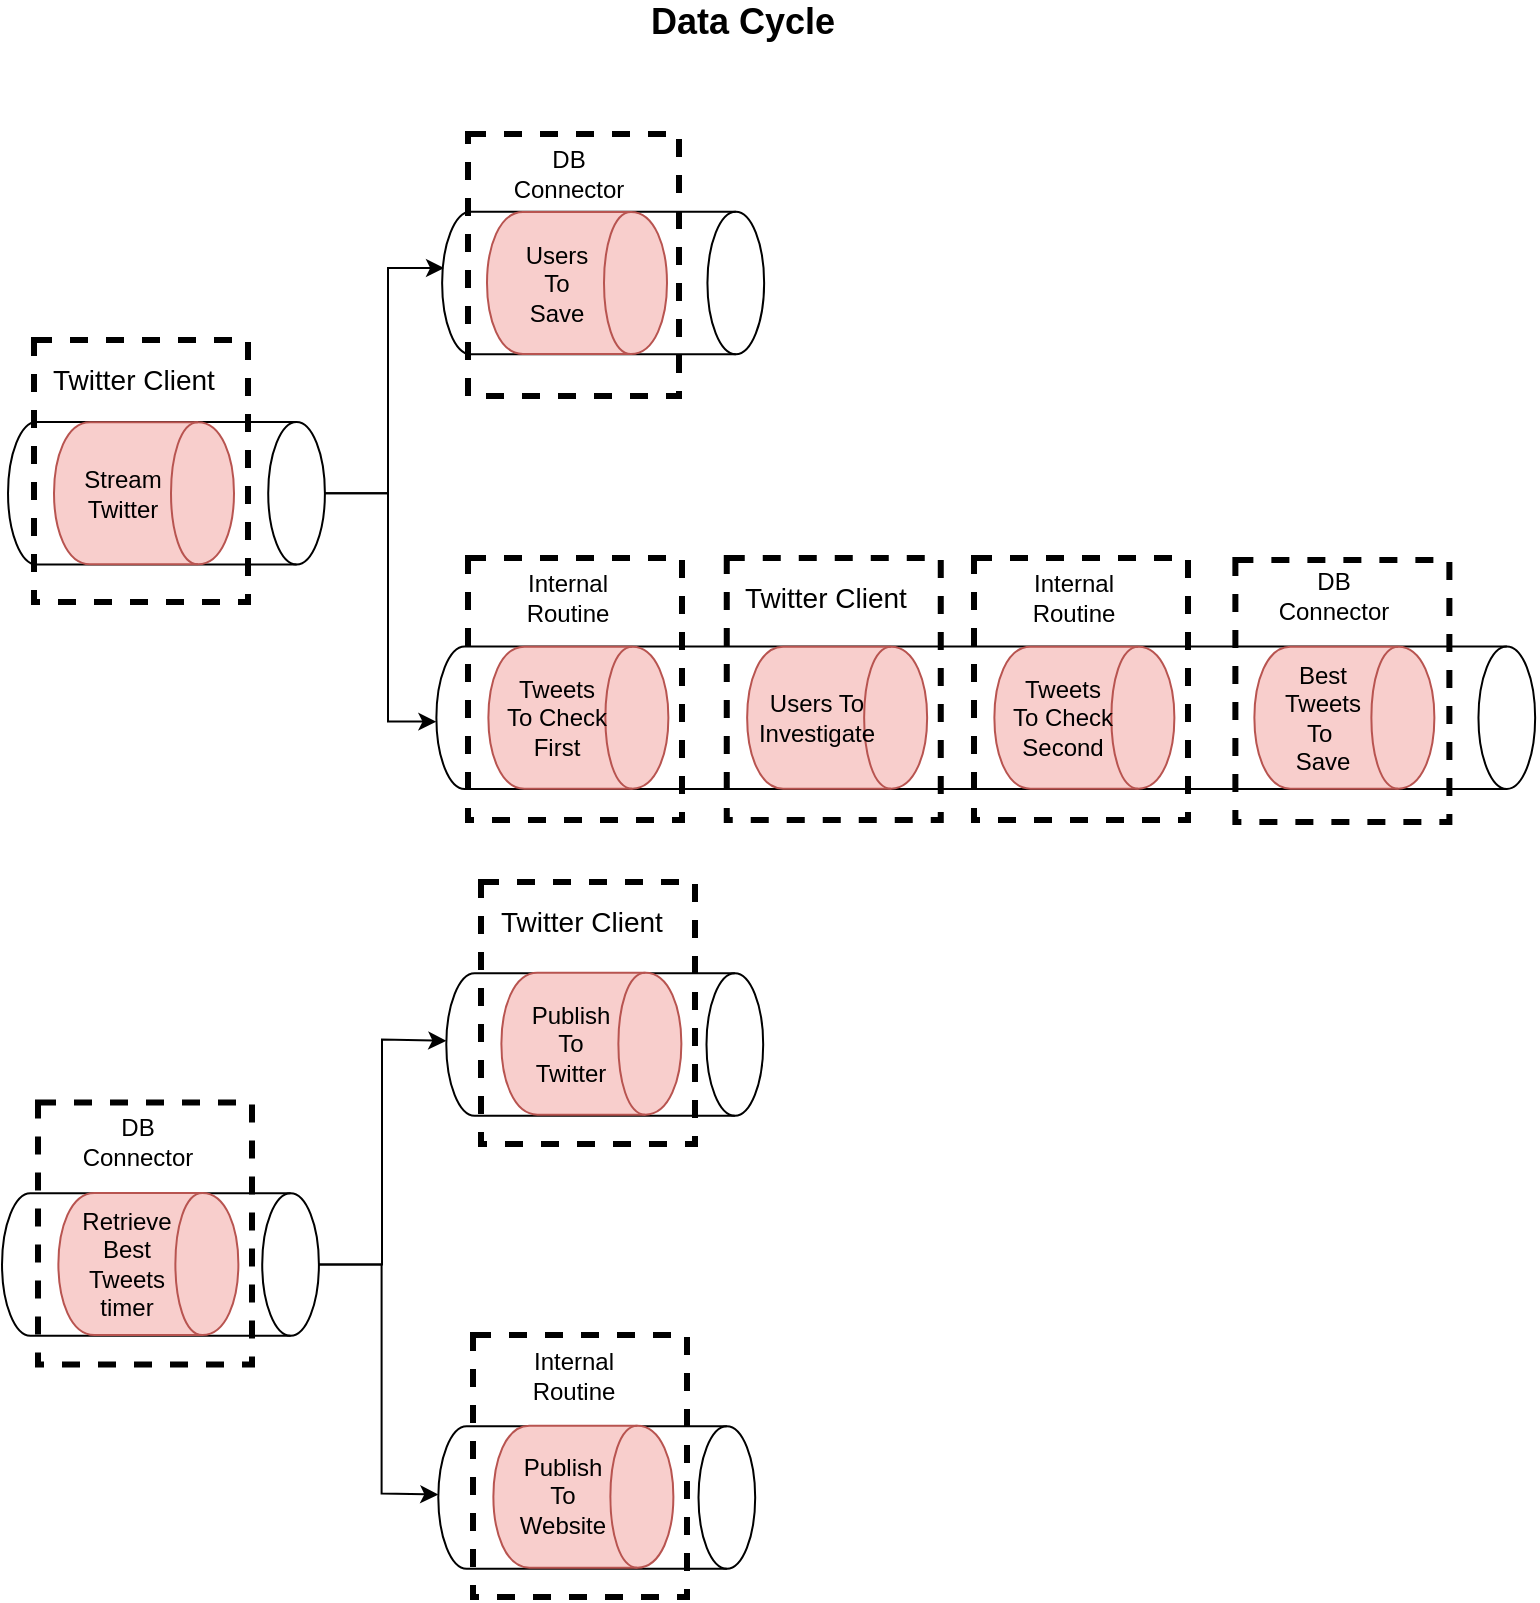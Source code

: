 <mxfile version="13.6.5" type="device"><diagram id="5jwYf7g-uYNUdPxT6oFx" name="Page-1"><mxGraphModel dx="931" dy="529" grid="1" gridSize="10" guides="1" tooltips="1" connect="1" arrows="1" fold="1" page="1" pageScale="1" pageWidth="850" pageHeight="1100" math="0" shadow="0"><root><mxCell id="0"/><mxCell id="1" parent="0"/><mxCell id="2N1LofwMysvJKHvnCial-11" value="" style="shape=cylinder2;whiteSpace=wrap;html=1;boundedLbl=1;backgroundOutline=1;size=14.172;rotation=90;" vertex="1" parent="1"><mxGeometry x="511.26" y="220.13" width="71.25" height="549.38" as="geometry"/></mxCell><mxCell id="2N1LofwMysvJKHvnCial-44" value="" style="rounded=0;whiteSpace=wrap;html=1;dashed=1;fillColor=none;strokeWidth=3;" vertex="1" parent="1"><mxGeometry x="541" y="415" width="107" height="131" as="geometry"/></mxCell><mxCell id="2N1LofwMysvJKHvnCial-21" value="" style="group" vertex="1" connectable="0" parent="1"><mxGeometry x="288" y="415" width="107" height="131" as="geometry"/></mxCell><mxCell id="2N1LofwMysvJKHvnCial-22" value="" style="rounded=0;whiteSpace=wrap;html=1;dashed=1;fillColor=none;strokeWidth=3;" vertex="1" parent="2N1LofwMysvJKHvnCial-21"><mxGeometry width="107" height="131" as="geometry"/></mxCell><mxCell id="2N1LofwMysvJKHvnCial-23" value="&lt;div&gt;Internal&lt;/div&gt;&lt;div&gt;Routine&lt;br&gt;&lt;/div&gt;" style="text;html=1;strokeColor=none;fillColor=none;align=center;verticalAlign=middle;whiteSpace=wrap;rounded=0;" vertex="1" parent="2N1LofwMysvJKHvnCial-21"><mxGeometry x="5" y="10" width="90" height="20" as="geometry"/></mxCell><mxCell id="2N1LofwMysvJKHvnCial-8" value="" style="shape=cylinder2;whiteSpace=wrap;html=1;boundedLbl=1;backgroundOutline=1;size=14.172;rotation=90;" vertex="1" parent="1"><mxGeometry x="319.94" y="197" width="71.25" height="161" as="geometry"/></mxCell><mxCell id="2N1LofwMysvJKHvnCial-16" value="" style="group" vertex="1" connectable="0" parent="1"><mxGeometry x="288" y="212" width="105.5" height="131" as="geometry"/></mxCell><mxCell id="2N1LofwMysvJKHvnCial-14" value="" style="rounded=0;whiteSpace=wrap;html=1;dashed=1;fillColor=none;strokeWidth=3;" vertex="1" parent="2N1LofwMysvJKHvnCial-16"><mxGeometry y="-9" width="105.5" height="131" as="geometry"/></mxCell><mxCell id="2N1LofwMysvJKHvnCial-15" value="&lt;div&gt;DB&lt;/div&gt;&lt;div&gt;Connector&lt;br&gt;&lt;/div&gt;" style="text;html=1;strokeColor=none;fillColor=none;align=center;verticalAlign=middle;whiteSpace=wrap;rounded=0;" vertex="1" parent="2N1LofwMysvJKHvnCial-16"><mxGeometry x="5.916" y="1" width="88.738" height="20" as="geometry"/></mxCell><mxCell id="2N1LofwMysvJKHvnCial-10" value="" style="edgeStyle=orthogonalEdgeStyle;rounded=0;orthogonalLoop=1;jettySize=auto;html=1;entryX=0.395;entryY=0.994;entryDx=0;entryDy=0;entryPerimeter=0;" edge="1" parent="1" source="2N1LofwMysvJKHvnCial-4" target="2N1LofwMysvJKHvnCial-8"><mxGeometry relative="1" as="geometry"><Array as="points"><mxPoint x="248" y="383"/><mxPoint x="248" y="270"/></Array></mxGeometry></mxCell><mxCell id="2N1LofwMysvJKHvnCial-28" style="edgeStyle=orthogonalEdgeStyle;rounded=0;orthogonalLoop=1;jettySize=auto;html=1;entryX=0.528;entryY=1;entryDx=0;entryDy=0;entryPerimeter=0;" edge="1" parent="1" source="2N1LofwMysvJKHvnCial-4" target="2N1LofwMysvJKHvnCial-11"><mxGeometry relative="1" as="geometry"><Array as="points"><mxPoint x="248" y="383"/><mxPoint x="248" y="497"/></Array></mxGeometry></mxCell><mxCell id="2N1LofwMysvJKHvnCial-4" value="" style="shape=cylinder2;whiteSpace=wrap;html=1;boundedLbl=1;backgroundOutline=1;size=14.172;rotation=90;" vertex="1" parent="1"><mxGeometry x="101.61" y="303.4" width="71.25" height="158.44" as="geometry"/></mxCell><mxCell id="2N1LofwMysvJKHvnCial-1" value="" style="rounded=0;whiteSpace=wrap;html=1;dashed=1;fillColor=none;strokeWidth=3;" vertex="1" parent="1"><mxGeometry x="71" y="306" width="107" height="131" as="geometry"/></mxCell><mxCell id="OQ0SmV5X14LkfV_zuxIc-90" value="&lt;font style=&quot;font-size: 18px&quot;&gt;&lt;b&gt;Data Cycle&lt;/b&gt;&lt;/font&gt;" style="text;html=1;strokeColor=none;fillColor=none;align=center;verticalAlign=middle;whiteSpace=wrap;rounded=0;dashed=1;" parent="1" vertex="1"><mxGeometry x="368" y="137" width="115" height="20" as="geometry"/></mxCell><mxCell id="2N1LofwMysvJKHvnCial-2" value="&lt;font style=&quot;font-size: 14px&quot;&gt;Twitter Client&lt;/font&gt;" style="text;html=1;strokeColor=none;fillColor=none;align=center;verticalAlign=middle;whiteSpace=wrap;rounded=0;" vertex="1" parent="1"><mxGeometry x="76" y="316" width="90" height="20" as="geometry"/></mxCell><mxCell id="2N1LofwMysvJKHvnCial-6" value="&lt;div&gt;Stream&lt;/div&gt;&lt;div&gt;Twitter&lt;/div&gt;" style="shape=cylinder;whiteSpace=wrap;html=1;boundedLbl=1;backgroundOutline=1;direction=south;fillColor=#f8cecc;strokeColor=#b85450;" vertex="1" parent="1"><mxGeometry x="81" y="347.13" width="90" height="71" as="geometry"/></mxCell><mxCell id="2N1LofwMysvJKHvnCial-13" value="&lt;div&gt;Users&lt;/div&gt;&lt;div&gt;To&lt;/div&gt;&lt;div&gt;Save&lt;br&gt;&lt;/div&gt;" style="shape=cylinder;whiteSpace=wrap;html=1;boundedLbl=1;backgroundOutline=1;direction=south;fillColor=#f8cecc;strokeColor=#b85450;" vertex="1" parent="1"><mxGeometry x="297.5" y="242" width="90" height="71" as="geometry"/></mxCell><mxCell id="2N1LofwMysvJKHvnCial-20" value="&lt;div&gt;Tweets&lt;br&gt;&lt;/div&gt;&lt;div&gt;To Check&lt;/div&gt;&lt;div&gt;First&lt;br&gt;&lt;/div&gt;" style="shape=cylinder;whiteSpace=wrap;html=1;boundedLbl=1;backgroundOutline=1;direction=south;fillColor=#f8cecc;strokeColor=#b85450;" vertex="1" parent="1"><mxGeometry x="298.19" y="459.32" width="90" height="71" as="geometry"/></mxCell><mxCell id="2N1LofwMysvJKHvnCial-24" value="" style="group" vertex="1" connectable="0" parent="1"><mxGeometry x="417.38" y="415" width="107" height="131" as="geometry"/></mxCell><mxCell id="2N1LofwMysvJKHvnCial-25" value="" style="rounded=0;whiteSpace=wrap;html=1;dashed=1;fillColor=none;strokeWidth=3;" vertex="1" parent="2N1LofwMysvJKHvnCial-24"><mxGeometry width="107" height="131" as="geometry"/></mxCell><mxCell id="2N1LofwMysvJKHvnCial-26" value="&lt;font style=&quot;font-size: 14px&quot;&gt;Twitter Client&lt;/font&gt;" style="text;html=1;strokeColor=none;fillColor=none;align=center;verticalAlign=middle;whiteSpace=wrap;rounded=0;" vertex="1" parent="2N1LofwMysvJKHvnCial-24"><mxGeometry x="5" y="10" width="90" height="20" as="geometry"/></mxCell><mxCell id="2N1LofwMysvJKHvnCial-27" value="&lt;div&gt;Users To&lt;br&gt;&lt;/div&gt;&lt;div&gt;Investigate&lt;/div&gt;" style="shape=cylinder;whiteSpace=wrap;html=1;boundedLbl=1;backgroundOutline=1;direction=south;fillColor=#f8cecc;strokeColor=#b85450;" vertex="1" parent="1"><mxGeometry x="427.57" y="459.32" width="90" height="71" as="geometry"/></mxCell><mxCell id="2N1LofwMysvJKHvnCial-32" value="&lt;div&gt;Tweets&lt;/div&gt;&lt;div&gt;To Check&lt;/div&gt;&lt;div&gt;Second&lt;br&gt;&lt;/div&gt;" style="shape=cylinder;whiteSpace=wrap;html=1;boundedLbl=1;backgroundOutline=1;direction=south;fillColor=#f8cecc;strokeColor=#b85450;" vertex="1" parent="1"><mxGeometry x="551.19" y="459.32" width="90" height="71" as="geometry"/></mxCell><mxCell id="2N1LofwMysvJKHvnCial-45" value="&lt;div&gt;Internal&lt;/div&gt;&lt;div&gt;Routine&lt;br&gt;&lt;/div&gt;" style="text;html=1;strokeColor=none;fillColor=none;align=center;verticalAlign=middle;whiteSpace=wrap;rounded=0;" vertex="1" parent="1"><mxGeometry x="546" y="425" width="90" height="20" as="geometry"/></mxCell><mxCell id="2N1LofwMysvJKHvnCial-59" value="" style="rounded=0;whiteSpace=wrap;html=1;dashed=1;fillColor=none;strokeWidth=3;" vertex="1" parent="1"><mxGeometry x="671.69" y="416" width="107" height="131" as="geometry"/></mxCell><mxCell id="2N1LofwMysvJKHvnCial-60" value="&lt;div&gt;DB&lt;/div&gt;&lt;div&gt;Connector&lt;br&gt;&lt;/div&gt;" style="text;html=1;strokeColor=none;fillColor=none;align=center;verticalAlign=middle;whiteSpace=wrap;rounded=0;" vertex="1" parent="1"><mxGeometry x="676" y="424" width="90" height="20" as="geometry"/></mxCell><mxCell id="2N1LofwMysvJKHvnCial-61" value="&lt;div&gt;Best&lt;/div&gt;&lt;div&gt;Tweets&lt;/div&gt;&lt;div&gt;To&amp;nbsp;&lt;/div&gt;&lt;div&gt;Save&lt;br&gt;&lt;/div&gt;" style="shape=cylinder;whiteSpace=wrap;html=1;boundedLbl=1;backgroundOutline=1;direction=south;fillColor=#f8cecc;strokeColor=#b85450;" vertex="1" parent="1"><mxGeometry x="681.19" y="459.32" width="90" height="71" as="geometry"/></mxCell><mxCell id="2N1LofwMysvJKHvnCial-68" value="" style="edgeStyle=orthogonalEdgeStyle;rounded=0;orthogonalLoop=1;jettySize=auto;html=1;" edge="1" parent="1" source="2N1LofwMysvJKHvnCial-70" target="2N1LofwMysvJKHvnCial-73"><mxGeometry relative="1" as="geometry"><mxPoint x="273.031" y="655.699" as="targetPoint"/><Array as="points"><mxPoint x="245" y="768.68"/><mxPoint x="245" y="655.68"/></Array></mxGeometry></mxCell><mxCell id="2N1LofwMysvJKHvnCial-69" style="edgeStyle=orthogonalEdgeStyle;rounded=0;orthogonalLoop=1;jettySize=auto;html=1;" edge="1" parent="1" source="2N1LofwMysvJKHvnCial-70" target="2N1LofwMysvJKHvnCial-74"><mxGeometry relative="1" as="geometry"><mxPoint x="269.195" y="882.495" as="targetPoint"/><Array as="points"><mxPoint x="244.81" y="768.75"/><mxPoint x="244.81" y="882.75"/></Array></mxGeometry></mxCell><mxCell id="2N1LofwMysvJKHvnCial-70" value="" style="shape=cylinder2;whiteSpace=wrap;html=1;boundedLbl=1;backgroundOutline=1;size=14.172;rotation=90;" vertex="1" parent="1"><mxGeometry x="98.61" y="689.08" width="71.25" height="158.44" as="geometry"/></mxCell><mxCell id="2N1LofwMysvJKHvnCial-65" value="" style="rounded=0;whiteSpace=wrap;html=1;dashed=1;fillColor=none;strokeWidth=3;" vertex="1" parent="1"><mxGeometry x="73" y="687.19" width="107" height="131" as="geometry"/></mxCell><mxCell id="2N1LofwMysvJKHvnCial-66" value="&lt;div&gt;DB&lt;/div&gt;&lt;div&gt;Connector&lt;br&gt;&lt;/div&gt;" style="text;html=1;strokeColor=none;fillColor=none;align=center;verticalAlign=middle;whiteSpace=wrap;rounded=0;" vertex="1" parent="1"><mxGeometry x="78" y="697.19" width="90" height="20" as="geometry"/></mxCell><mxCell id="2N1LofwMysvJKHvnCial-67" value="&lt;div&gt;Retrieve &lt;br&gt;&lt;/div&gt;&lt;div&gt;Best&lt;/div&gt;&lt;div&gt;Tweets&lt;/div&gt;timer" style="shape=cylinder;whiteSpace=wrap;html=1;boundedLbl=1;backgroundOutline=1;direction=south;fillColor=#f8cecc;strokeColor=#b85450;" vertex="1" parent="1"><mxGeometry x="83.19" y="732.51" width="90" height="71" as="geometry"/></mxCell><mxCell id="2N1LofwMysvJKHvnCial-73" value="" style="shape=cylinder2;whiteSpace=wrap;html=1;boundedLbl=1;backgroundOutline=1;size=14.172;rotation=90;" vertex="1" parent="1"><mxGeometry x="320.75" y="579" width="71.25" height="158.44" as="geometry"/></mxCell><mxCell id="2N1LofwMysvJKHvnCial-62" value="" style="rounded=0;whiteSpace=wrap;html=1;dashed=1;fillColor=none;strokeWidth=3;" vertex="1" parent="1"><mxGeometry x="294.5" y="577" width="107" height="131" as="geometry"/></mxCell><mxCell id="2N1LofwMysvJKHvnCial-63" value="&lt;font style=&quot;font-size: 14px&quot;&gt;Twitter Client&lt;/font&gt;" style="text;html=1;strokeColor=none;fillColor=none;align=center;verticalAlign=middle;whiteSpace=wrap;rounded=0;" vertex="1" parent="1"><mxGeometry x="299.5" y="587" width="90" height="20" as="geometry"/></mxCell><mxCell id="2N1LofwMysvJKHvnCial-64" value="&lt;div&gt;Publish&lt;/div&gt;&lt;div&gt;To&lt;/div&gt;&lt;div&gt;Twitter&lt;br&gt;&lt;/div&gt;" style="shape=cylinder;whiteSpace=wrap;html=1;boundedLbl=1;backgroundOutline=1;direction=south;fillColor=#f8cecc;strokeColor=#b85450;" vertex="1" parent="1"><mxGeometry x="304.69" y="622.32" width="90" height="71" as="geometry"/></mxCell><mxCell id="2N1LofwMysvJKHvnCial-74" value="" style="shape=cylinder2;whiteSpace=wrap;html=1;boundedLbl=1;backgroundOutline=1;size=14.172;rotation=90;" vertex="1" parent="1"><mxGeometry x="316.75" y="805.51" width="71.25" height="158.44" as="geometry"/></mxCell><mxCell id="2N1LofwMysvJKHvnCial-75" value="" style="rounded=0;whiteSpace=wrap;html=1;dashed=1;fillColor=none;strokeWidth=3;" vertex="1" parent="1"><mxGeometry x="290.5" y="803.51" width="107" height="131" as="geometry"/></mxCell><mxCell id="2N1LofwMysvJKHvnCial-76" value="&lt;div&gt;Internal&lt;/div&gt;&lt;div&gt;Routine&lt;br&gt;&lt;/div&gt;" style="text;html=1;strokeColor=none;fillColor=none;align=center;verticalAlign=middle;whiteSpace=wrap;rounded=0;" vertex="1" parent="1"><mxGeometry x="295.5" y="813.51" width="90" height="20" as="geometry"/></mxCell><mxCell id="2N1LofwMysvJKHvnCial-77" value="&lt;div&gt;Publish&lt;/div&gt;&lt;div&gt;To&lt;/div&gt;Website" style="shape=cylinder;whiteSpace=wrap;html=1;boundedLbl=1;backgroundOutline=1;direction=south;fillColor=#f8cecc;strokeColor=#b85450;" vertex="1" parent="1"><mxGeometry x="300.69" y="848.83" width="90" height="71" as="geometry"/></mxCell></root></mxGraphModel></diagram></mxfile>